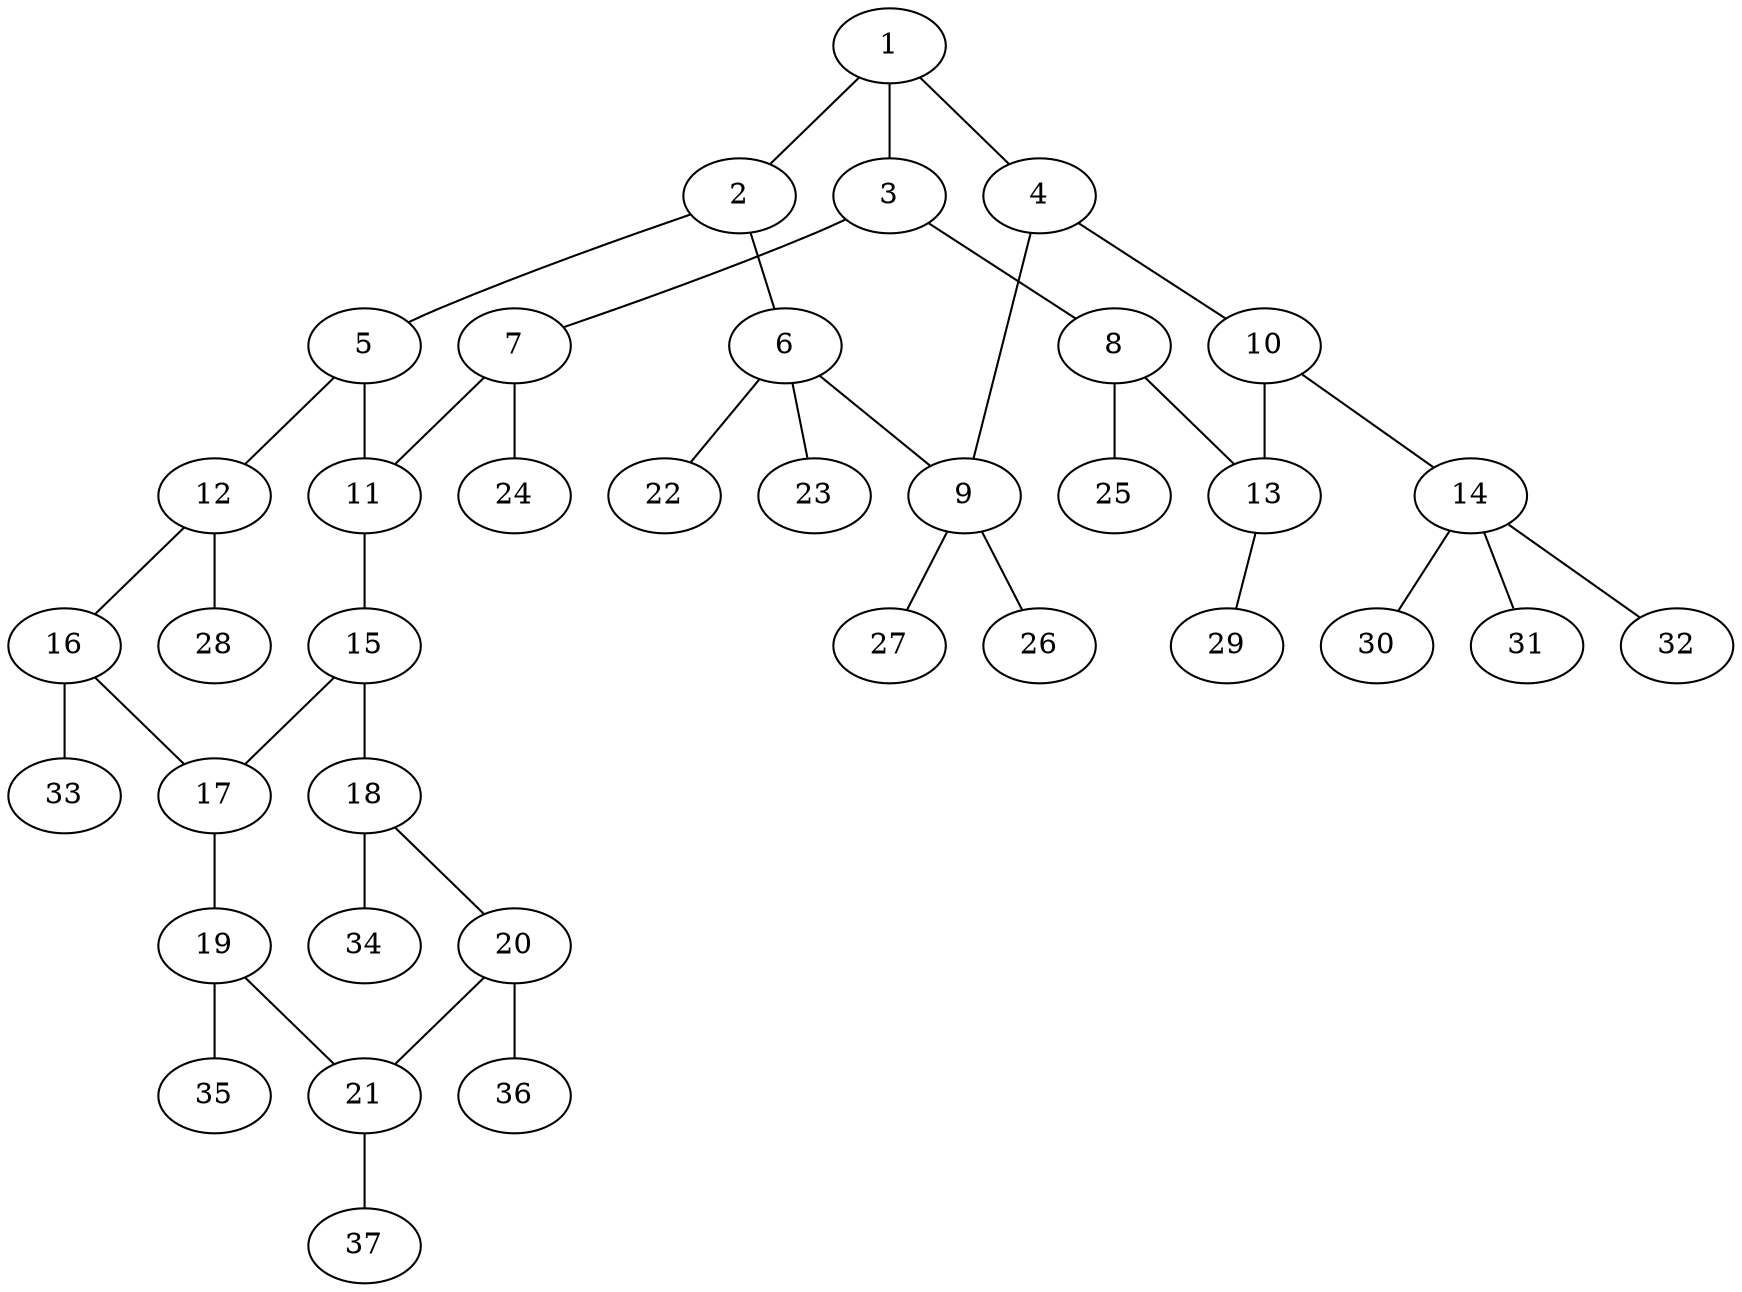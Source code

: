 graph molecule_3205 {
	1	 [chem=C];
	2	 [chem=C];
	1 -- 2	 [valence=1];
	3	 [chem=C];
	1 -- 3	 [valence=2];
	4	 [chem=C];
	1 -- 4	 [valence=1];
	5	 [chem=C];
	2 -- 5	 [valence=2];
	6	 [chem=C];
	2 -- 6	 [valence=1];
	7	 [chem=C];
	3 -- 7	 [valence=1];
	8	 [chem=C];
	3 -- 8	 [valence=1];
	9	 [chem=C];
	4 -- 9	 [valence=1];
	10	 [chem=C];
	4 -- 10	 [valence=2];
	11	 [chem=C];
	5 -- 11	 [valence=1];
	12	 [chem=C];
	5 -- 12	 [valence=1];
	6 -- 9	 [valence=1];
	22	 [chem=H];
	6 -- 22	 [valence=1];
	23	 [chem=H];
	6 -- 23	 [valence=1];
	7 -- 11	 [valence=2];
	24	 [chem=H];
	7 -- 24	 [valence=1];
	13	 [chem=C];
	8 -- 13	 [valence=2];
	25	 [chem=H];
	8 -- 25	 [valence=1];
	26	 [chem=H];
	9 -- 26	 [valence=1];
	27	 [chem=H];
	9 -- 27	 [valence=1];
	10 -- 13	 [valence=1];
	14	 [chem=C];
	10 -- 14	 [valence=1];
	15	 [chem=C];
	11 -- 15	 [valence=1];
	16	 [chem=C];
	12 -- 16	 [valence=2];
	28	 [chem=H];
	12 -- 28	 [valence=1];
	29	 [chem=H];
	13 -- 29	 [valence=1];
	30	 [chem=H];
	14 -- 30	 [valence=1];
	31	 [chem=H];
	14 -- 31	 [valence=1];
	32	 [chem=H];
	14 -- 32	 [valence=1];
	17	 [chem=C];
	15 -- 17	 [valence=1];
	18	 [chem=C];
	15 -- 18	 [valence=2];
	16 -- 17	 [valence=1];
	33	 [chem=H];
	16 -- 33	 [valence=1];
	19	 [chem=C];
	17 -- 19	 [valence=2];
	20	 [chem=C];
	18 -- 20	 [valence=1];
	34	 [chem=H];
	18 -- 34	 [valence=1];
	21	 [chem=C];
	19 -- 21	 [valence=1];
	35	 [chem=H];
	19 -- 35	 [valence=1];
	20 -- 21	 [valence=2];
	36	 [chem=H];
	20 -- 36	 [valence=1];
	37	 [chem=H];
	21 -- 37	 [valence=1];
}
